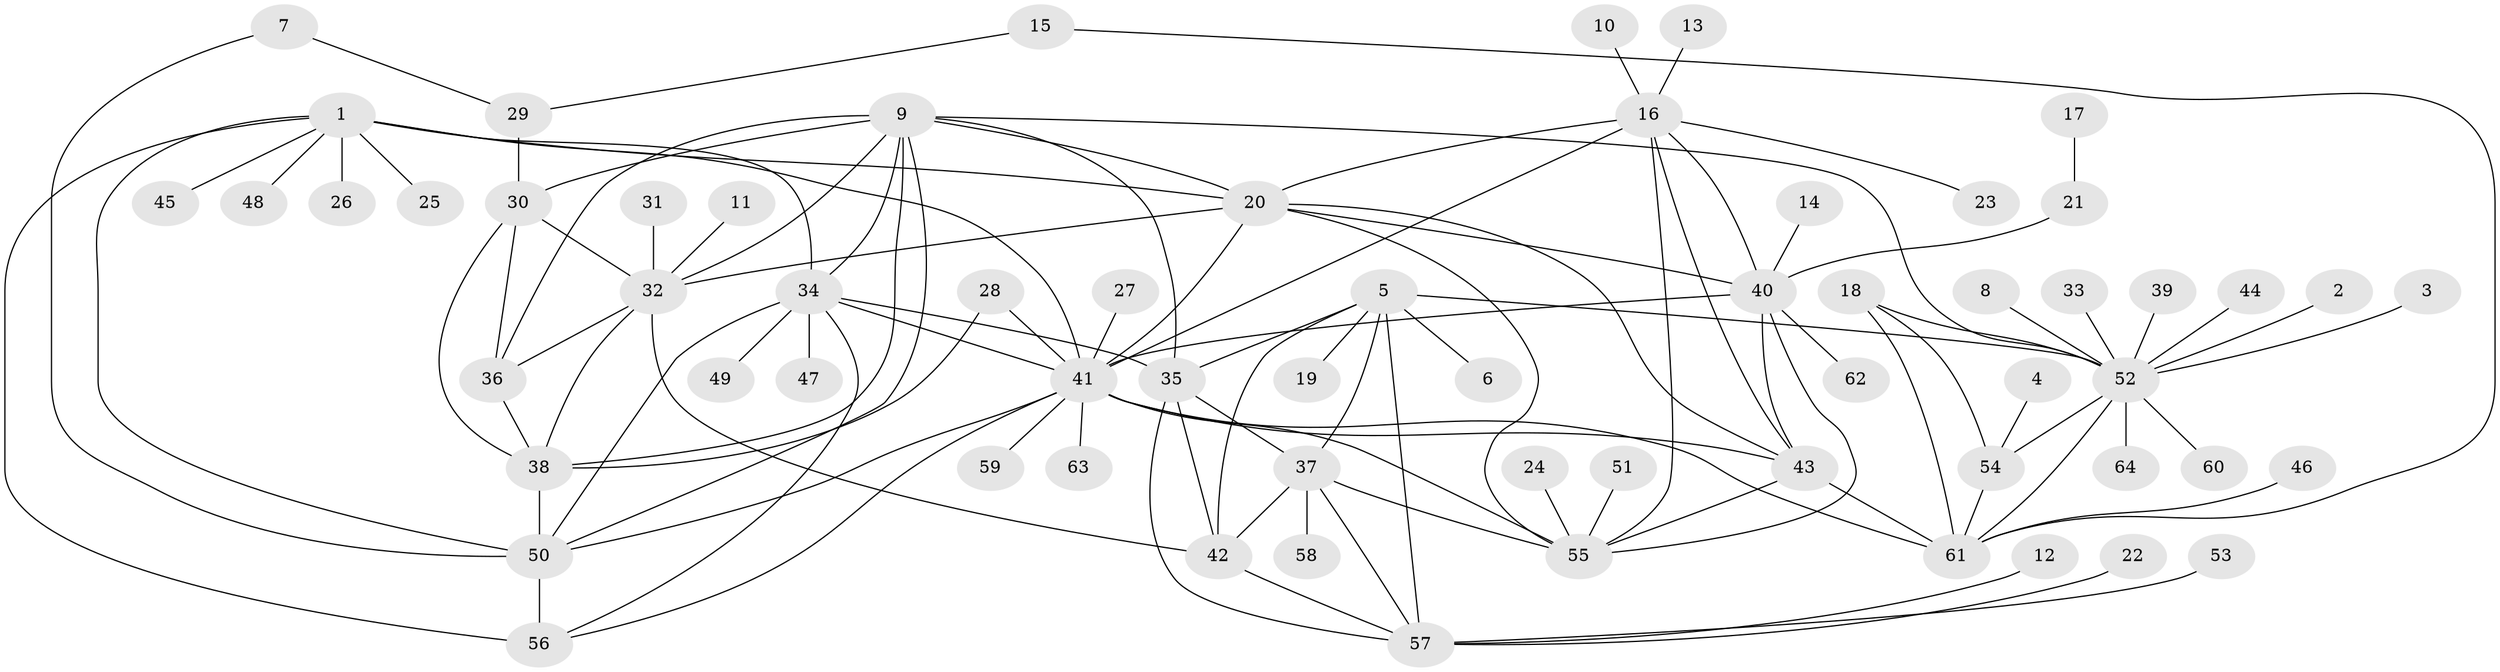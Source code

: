 // original degree distribution, {10: 0.05555555555555555, 7: 0.03968253968253968, 12: 0.007936507936507936, 5: 0.015873015873015872, 11: 0.007936507936507936, 6: 0.023809523809523808, 9: 0.047619047619047616, 8: 0.03968253968253968, 2: 0.16666666666666666, 1: 0.5555555555555556, 3: 0.031746031746031744, 4: 0.007936507936507936}
// Generated by graph-tools (version 1.1) at 2025/50/03/09/25 03:50:36]
// undirected, 64 vertices, 108 edges
graph export_dot {
graph [start="1"]
  node [color=gray90,style=filled];
  1;
  2;
  3;
  4;
  5;
  6;
  7;
  8;
  9;
  10;
  11;
  12;
  13;
  14;
  15;
  16;
  17;
  18;
  19;
  20;
  21;
  22;
  23;
  24;
  25;
  26;
  27;
  28;
  29;
  30;
  31;
  32;
  33;
  34;
  35;
  36;
  37;
  38;
  39;
  40;
  41;
  42;
  43;
  44;
  45;
  46;
  47;
  48;
  49;
  50;
  51;
  52;
  53;
  54;
  55;
  56;
  57;
  58;
  59;
  60;
  61;
  62;
  63;
  64;
  1 -- 20 [weight=1.0];
  1 -- 25 [weight=1.0];
  1 -- 26 [weight=1.0];
  1 -- 34 [weight=2.0];
  1 -- 41 [weight=2.0];
  1 -- 45 [weight=1.0];
  1 -- 48 [weight=1.0];
  1 -- 50 [weight=2.0];
  1 -- 56 [weight=2.0];
  2 -- 52 [weight=1.0];
  3 -- 52 [weight=1.0];
  4 -- 54 [weight=1.0];
  5 -- 6 [weight=1.0];
  5 -- 19 [weight=1.0];
  5 -- 35 [weight=2.0];
  5 -- 37 [weight=2.0];
  5 -- 42 [weight=2.0];
  5 -- 52 [weight=1.0];
  5 -- 57 [weight=2.0];
  7 -- 29 [weight=1.0];
  7 -- 50 [weight=1.0];
  8 -- 52 [weight=1.0];
  9 -- 20 [weight=1.0];
  9 -- 30 [weight=2.0];
  9 -- 32 [weight=2.0];
  9 -- 34 [weight=1.0];
  9 -- 35 [weight=1.0];
  9 -- 36 [weight=2.0];
  9 -- 38 [weight=2.0];
  9 -- 50 [weight=1.0];
  9 -- 52 [weight=1.0];
  10 -- 16 [weight=1.0];
  11 -- 32 [weight=1.0];
  12 -- 57 [weight=1.0];
  13 -- 16 [weight=1.0];
  14 -- 40 [weight=1.0];
  15 -- 29 [weight=1.0];
  15 -- 61 [weight=1.0];
  16 -- 20 [weight=1.0];
  16 -- 23 [weight=1.0];
  16 -- 40 [weight=1.0];
  16 -- 41 [weight=1.0];
  16 -- 43 [weight=1.0];
  16 -- 55 [weight=1.0];
  17 -- 21 [weight=1.0];
  18 -- 52 [weight=2.0];
  18 -- 54 [weight=2.0];
  18 -- 61 [weight=1.0];
  20 -- 32 [weight=1.0];
  20 -- 40 [weight=1.0];
  20 -- 41 [weight=1.0];
  20 -- 43 [weight=1.0];
  20 -- 55 [weight=1.0];
  21 -- 40 [weight=1.0];
  22 -- 57 [weight=1.0];
  24 -- 55 [weight=1.0];
  27 -- 41 [weight=1.0];
  28 -- 38 [weight=1.0];
  28 -- 41 [weight=1.0];
  29 -- 30 [weight=1.0];
  30 -- 32 [weight=1.0];
  30 -- 36 [weight=1.0];
  30 -- 38 [weight=1.0];
  31 -- 32 [weight=1.0];
  32 -- 36 [weight=1.0];
  32 -- 38 [weight=1.0];
  32 -- 42 [weight=1.0];
  33 -- 52 [weight=1.0];
  34 -- 35 [weight=1.0];
  34 -- 41 [weight=1.0];
  34 -- 47 [weight=1.0];
  34 -- 49 [weight=1.0];
  34 -- 50 [weight=1.0];
  34 -- 56 [weight=1.0];
  35 -- 37 [weight=1.0];
  35 -- 42 [weight=1.0];
  35 -- 57 [weight=1.0];
  36 -- 38 [weight=1.0];
  37 -- 42 [weight=1.0];
  37 -- 55 [weight=1.0];
  37 -- 57 [weight=1.0];
  37 -- 58 [weight=1.0];
  38 -- 50 [weight=1.0];
  39 -- 52 [weight=1.0];
  40 -- 41 [weight=1.0];
  40 -- 43 [weight=1.0];
  40 -- 55 [weight=1.0];
  40 -- 62 [weight=1.0];
  41 -- 43 [weight=1.0];
  41 -- 50 [weight=1.0];
  41 -- 55 [weight=1.0];
  41 -- 56 [weight=1.0];
  41 -- 59 [weight=1.0];
  41 -- 61 [weight=1.0];
  41 -- 63 [weight=1.0];
  42 -- 57 [weight=1.0];
  43 -- 55 [weight=1.0];
  43 -- 61 [weight=1.0];
  44 -- 52 [weight=1.0];
  46 -- 61 [weight=1.0];
  50 -- 56 [weight=1.0];
  51 -- 55 [weight=1.0];
  52 -- 54 [weight=4.0];
  52 -- 60 [weight=1.0];
  52 -- 61 [weight=2.0];
  52 -- 64 [weight=1.0];
  53 -- 57 [weight=1.0];
  54 -- 61 [weight=2.0];
}

